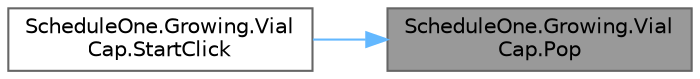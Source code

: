 digraph "ScheduleOne.Growing.VialCap.Pop"
{
 // LATEX_PDF_SIZE
  bgcolor="transparent";
  edge [fontname=Helvetica,fontsize=10,labelfontname=Helvetica,labelfontsize=10];
  node [fontname=Helvetica,fontsize=10,shape=box,height=0.2,width=0.4];
  rankdir="RL";
  Node1 [id="Node000001",label="ScheduleOne.Growing.Vial\lCap.Pop",height=0.2,width=0.4,color="gray40", fillcolor="grey60", style="filled", fontcolor="black",tooltip=" "];
  Node1 -> Node2 [id="edge1_Node000001_Node000002",dir="back",color="steelblue1",style="solid",tooltip=" "];
  Node2 [id="Node000002",label="ScheduleOne.Growing.Vial\lCap.StartClick",height=0.2,width=0.4,color="grey40", fillcolor="white", style="filled",URL="$class_schedule_one_1_1_growing_1_1_vial_cap.html#a08dc513d420ff131f0aa13c6584d1a83",tooltip=" "];
}
